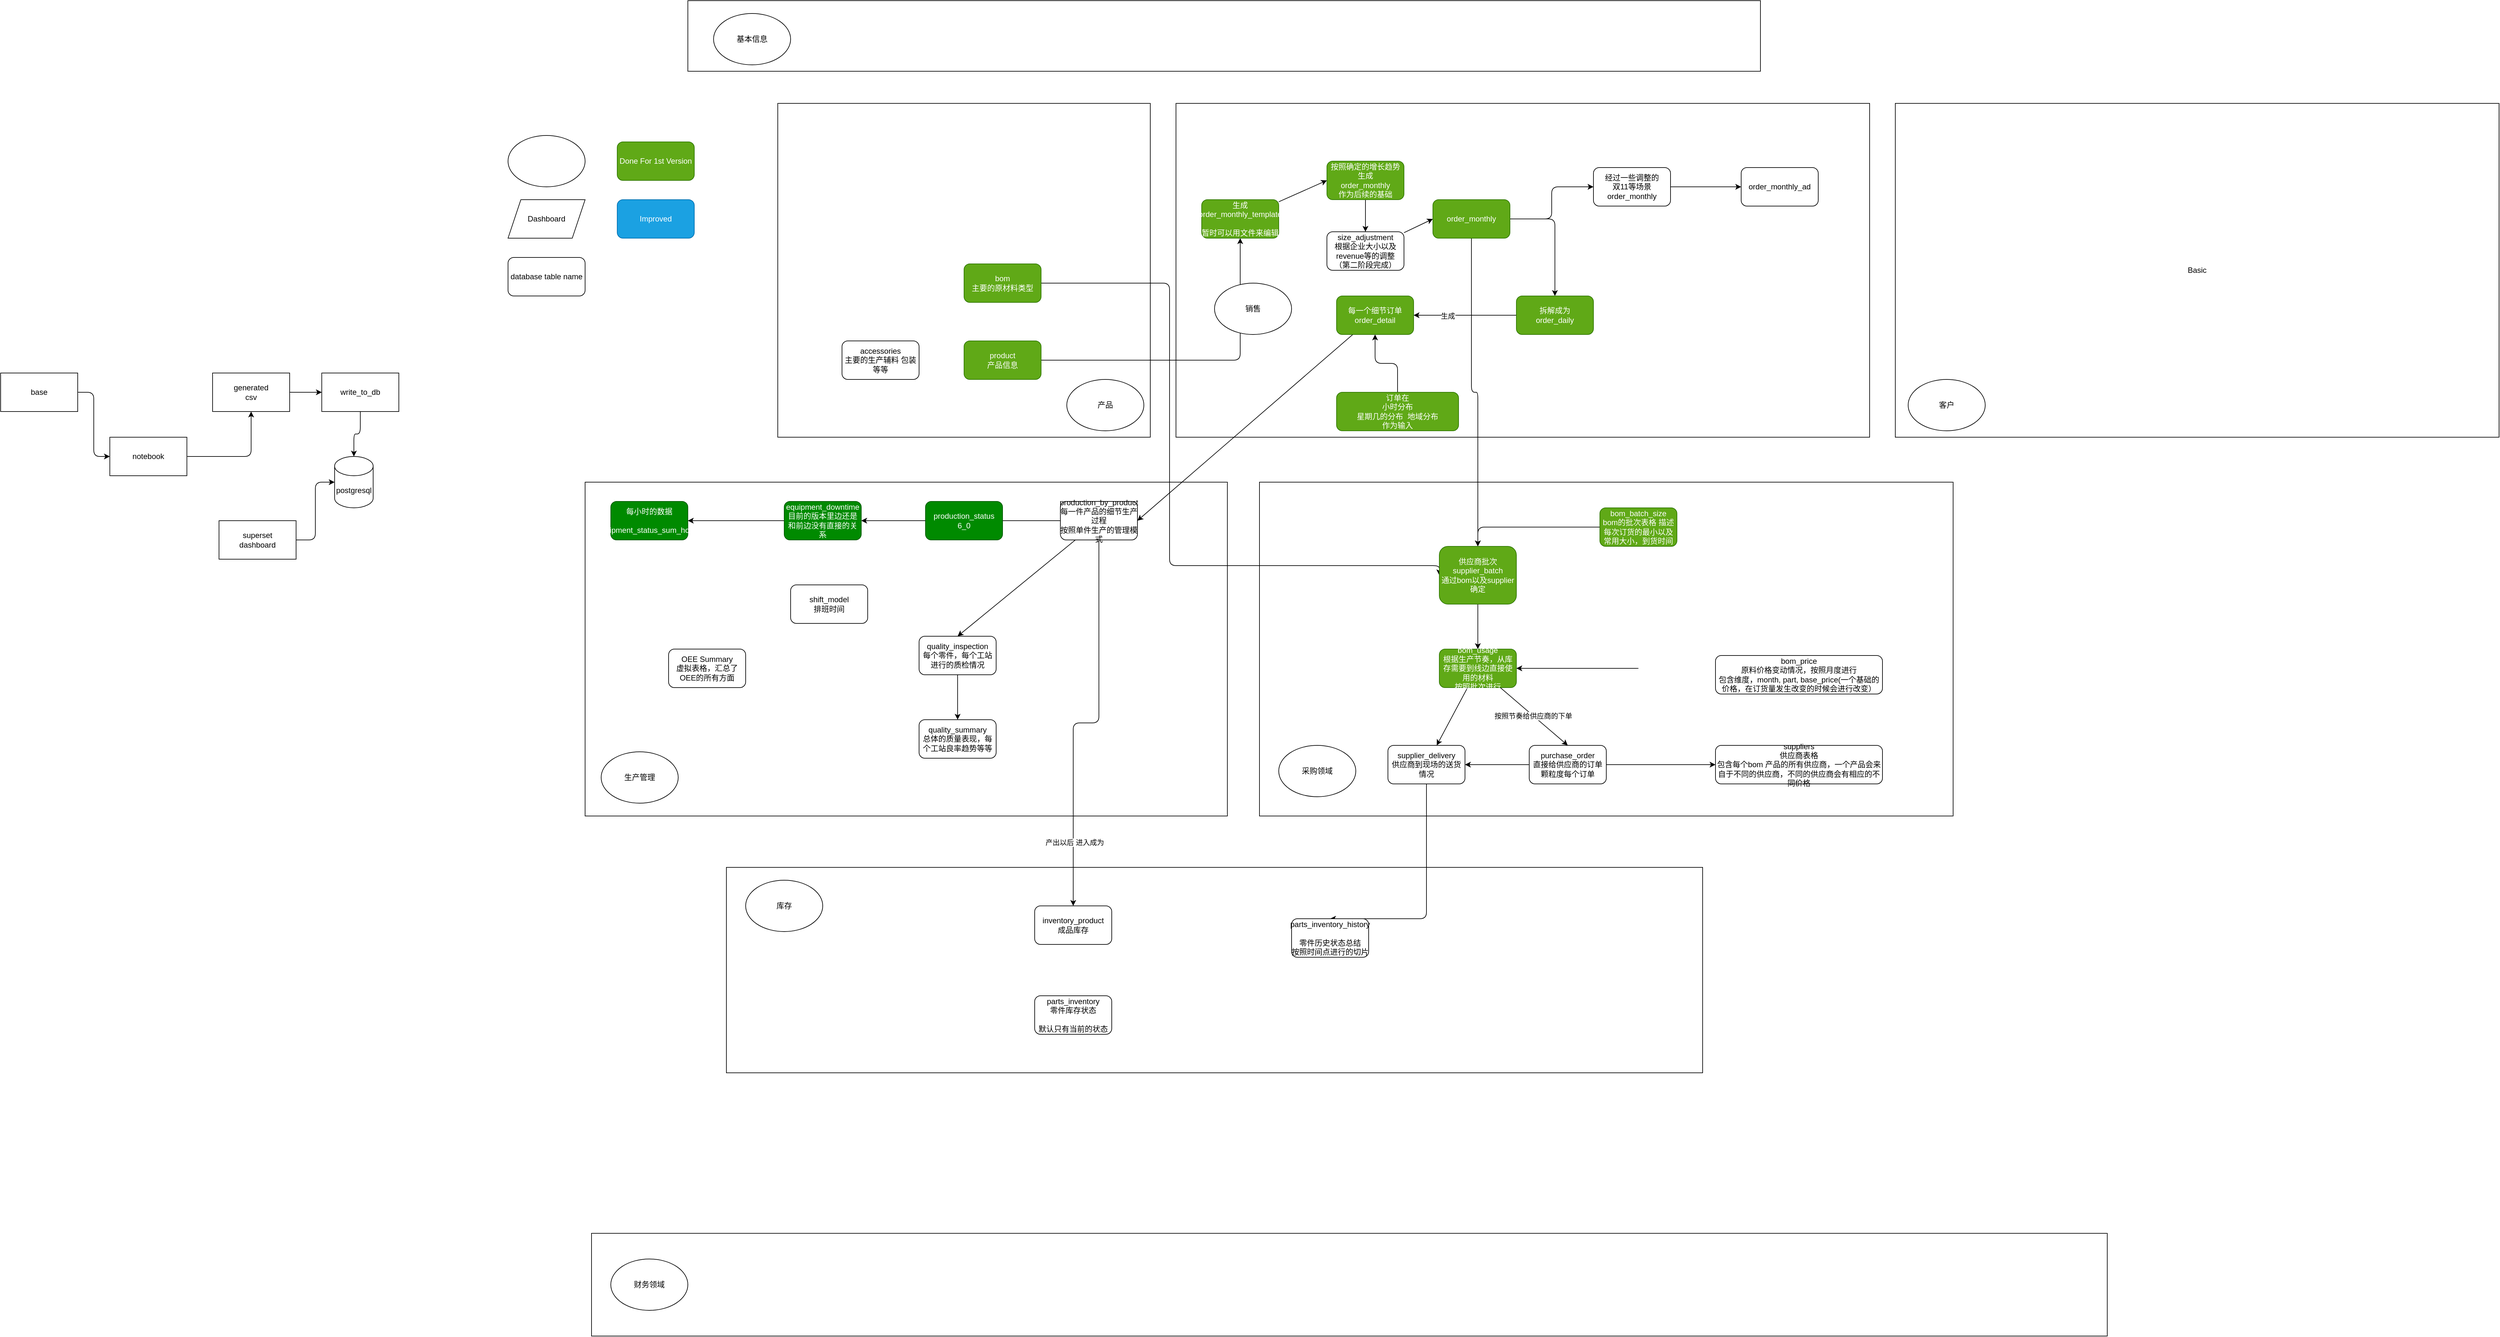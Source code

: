 <mxfile>
    <diagram id="VvcDA4hE2L22VD2zeNjT" name="Page-1">
        <mxGraphModel dx="2669" dy="1627" grid="1" gridSize="10" guides="1" tooltips="1" connect="1" arrows="1" fold="1" page="1" pageScale="1" pageWidth="850" pageHeight="1100" math="0" shadow="0">
            <root>
                <mxCell id="0"/>
                <mxCell id="1" parent="0"/>
                <mxCell id="67" value="" style="rounded=0;whiteSpace=wrap;html=1;" parent="1" vertex="1">
                    <mxGeometry x="-350" y="1200" width="1520" height="320" as="geometry"/>
                </mxCell>
                <mxCell id="62" value="" style="rounded=0;whiteSpace=wrap;html=1;" parent="1" vertex="1">
                    <mxGeometry x="480" y="600" width="1080" height="520" as="geometry"/>
                </mxCell>
                <mxCell id="59" value="" style="rounded=0;whiteSpace=wrap;html=1;" parent="1" vertex="1">
                    <mxGeometry x="-570" y="600" width="1000" height="520" as="geometry"/>
                </mxCell>
                <mxCell id="58" value="" style="rounded=0;whiteSpace=wrap;html=1;" parent="1" vertex="1">
                    <mxGeometry x="350" y="10" width="1080" height="520" as="geometry"/>
                </mxCell>
                <mxCell id="55" value="" style="rounded=0;whiteSpace=wrap;html=1;" parent="1" vertex="1">
                    <mxGeometry x="-270" y="10" width="580" height="520" as="geometry"/>
                </mxCell>
                <mxCell id="54" value="" style="rounded=0;whiteSpace=wrap;html=1;" parent="1" vertex="1">
                    <mxGeometry x="-410" y="-150" width="1670" height="110" as="geometry"/>
                </mxCell>
                <mxCell id="22" style="edgeStyle=none;html=1;entryX=0;entryY=0.5;entryDx=0;entryDy=0;" parent="1" source="7" target="21" edge="1">
                    <mxGeometry relative="1" as="geometry"/>
                </mxCell>
                <mxCell id="7" value="生成&lt;br&gt;order_monthly_template&lt;br&gt;&lt;br&gt;暂时可以用文件来编辑" style="rounded=1;whiteSpace=wrap;html=1;fillColor=#60a917;fontColor=#ffffff;strokeColor=#2D7600;" parent="1" vertex="1">
                    <mxGeometry x="390" y="160" width="120" height="60" as="geometry"/>
                </mxCell>
                <mxCell id="20" style="edgeStyle=orthogonalEdgeStyle;html=1;" parent="1" source="8" target="7" edge="1">
                    <mxGeometry relative="1" as="geometry"/>
                </mxCell>
                <mxCell id="8" value="product&lt;br&gt;产品信息" style="rounded=1;whiteSpace=wrap;html=1;fillColor=#60a917;fontColor=#ffffff;strokeColor=#2D7600;" parent="1" vertex="1">
                    <mxGeometry x="20" y="380" width="120" height="60" as="geometry"/>
                </mxCell>
                <mxCell id="24" style="edgeStyle=none;html=1;entryX=0;entryY=0.5;entryDx=0;entryDy=0;" parent="1" source="9" target="10" edge="1">
                    <mxGeometry relative="1" as="geometry"/>
                </mxCell>
                <mxCell id="9" value="size_adjustment&lt;br&gt;根据企业大小以及revenue等的调整&lt;br&gt;（第二阶段完成）" style="rounded=1;whiteSpace=wrap;html=1;" parent="1" vertex="1">
                    <mxGeometry x="585" y="210" width="120" height="60" as="geometry"/>
                </mxCell>
                <mxCell id="44" style="edgeStyle=orthogonalEdgeStyle;html=1;entryX=0.5;entryY=0;entryDx=0;entryDy=0;" parent="1" source="10" target="16" edge="1">
                    <mxGeometry relative="1" as="geometry"/>
                </mxCell>
                <mxCell id="45" style="edgeStyle=orthogonalEdgeStyle;html=1;entryX=0;entryY=0.5;entryDx=0;entryDy=0;" parent="1" source="10" target="15" edge="1">
                    <mxGeometry relative="1" as="geometry"/>
                </mxCell>
                <mxCell id="77" style="edgeStyle=orthogonalEdgeStyle;html=1;entryX=0.5;entryY=0;entryDx=0;entryDy=0;" parent="1" source="10" target="34" edge="1">
                    <mxGeometry relative="1" as="geometry"/>
                </mxCell>
                <mxCell id="10" value="order_monthly" style="rounded=1;whiteSpace=wrap;html=1;fillColor=#60a917;fontColor=#ffffff;strokeColor=#2D7600;" parent="1" vertex="1">
                    <mxGeometry x="750" y="160" width="120" height="60" as="geometry"/>
                </mxCell>
                <mxCell id="26" style="edgeStyle=none;html=1;entryX=1;entryY=0.5;entryDx=0;entryDy=0;" parent="1" source="11" target="12" edge="1">
                    <mxGeometry relative="1" as="geometry"/>
                </mxCell>
                <mxCell id="11" value="每一个细节订单&lt;br&gt;order_detail" style="rounded=1;whiteSpace=wrap;html=1;fillColor=#60a917;fontColor=#ffffff;strokeColor=#2D7600;" parent="1" vertex="1">
                    <mxGeometry x="600" y="310" width="120" height="60" as="geometry"/>
                </mxCell>
                <mxCell id="27" style="edgeStyle=none;html=1;entryX=1;entryY=0.5;entryDx=0;entryDy=0;startArrow=none;" parent="1" source="50" target="18" edge="1">
                    <mxGeometry relative="1" as="geometry"/>
                </mxCell>
                <mxCell id="28" style="edgeStyle=none;html=1;entryX=0.5;entryY=0;entryDx=0;entryDy=0;" parent="1" source="12" target="19" edge="1">
                    <mxGeometry relative="1" as="geometry"/>
                </mxCell>
                <mxCell id="112" style="edgeStyle=orthogonalEdgeStyle;html=1;entryX=0.5;entryY=0;entryDx=0;entryDy=0;" parent="1" source="12" target="13" edge="1">
                    <mxGeometry relative="1" as="geometry"/>
                </mxCell>
                <mxCell id="113" value="产出以后 进入成为" style="edgeLabel;html=1;align=center;verticalAlign=middle;resizable=0;points=[];" parent="112" vertex="1" connectable="0">
                    <mxGeometry x="0.676" y="2" relative="1" as="geometry">
                        <mxPoint as="offset"/>
                    </mxGeometry>
                </mxCell>
                <mxCell id="12" value="production_by_product&lt;br&gt;每一件产品的细节生产过程&lt;br&gt;按照单件生产的管理模式" style="rounded=1;whiteSpace=wrap;html=1;" parent="1" vertex="1">
                    <mxGeometry x="170" y="630" width="120" height="60" as="geometry"/>
                </mxCell>
                <mxCell id="13" value="inventory_product&lt;br&gt;成品库存" style="rounded=1;whiteSpace=wrap;html=1;" parent="1" vertex="1">
                    <mxGeometry x="130" y="1260" width="120" height="60" as="geometry"/>
                </mxCell>
                <mxCell id="14" value="order_monthly_ad" style="rounded=1;whiteSpace=wrap;html=1;" parent="1" vertex="1">
                    <mxGeometry x="1230" y="110" width="120" height="60" as="geometry"/>
                </mxCell>
                <mxCell id="46" style="edgeStyle=none;html=1;entryX=0;entryY=0.5;entryDx=0;entryDy=0;" parent="1" source="15" target="14" edge="1">
                    <mxGeometry relative="1" as="geometry">
                        <mxPoint x="1210" y="140" as="targetPoint"/>
                    </mxGeometry>
                </mxCell>
                <mxCell id="15" value="经过一些调整的&lt;br&gt;双11等场景&lt;br&gt;order_monthly" style="rounded=1;whiteSpace=wrap;html=1;" parent="1" vertex="1">
                    <mxGeometry x="1000" y="110" width="120" height="60" as="geometry"/>
                </mxCell>
                <mxCell id="47" style="edgeStyle=none;html=1;entryX=1;entryY=0.5;entryDx=0;entryDy=0;" parent="1" source="16" target="11" edge="1">
                    <mxGeometry relative="1" as="geometry"/>
                </mxCell>
                <mxCell id="109" value="生成" style="edgeLabel;html=1;align=center;verticalAlign=middle;resizable=0;points=[];" parent="47" vertex="1" connectable="0">
                    <mxGeometry x="0.339" y="1" relative="1" as="geometry">
                        <mxPoint as="offset"/>
                    </mxGeometry>
                </mxCell>
                <mxCell id="16" value="拆解成为&lt;br&gt;order_daily" style="rounded=1;whiteSpace=wrap;html=1;fillColor=#60a917;fontColor=#ffffff;strokeColor=#2D7600;" parent="1" vertex="1">
                    <mxGeometry x="880" y="310" width="120" height="60" as="geometry"/>
                </mxCell>
                <mxCell id="17" value="accessories&lt;br&gt;主要的生产辅料 包装等等" style="rounded=1;whiteSpace=wrap;html=1;" parent="1" vertex="1">
                    <mxGeometry x="-170" y="380" width="120" height="60" as="geometry"/>
                </mxCell>
                <mxCell id="32" style="edgeStyle=none;html=1;entryX=1;entryY=0.5;entryDx=0;entryDy=0;" parent="1" source="18" target="31" edge="1">
                    <mxGeometry relative="1" as="geometry"/>
                </mxCell>
                <mxCell id="18" value="equipment_downtime&lt;br&gt;目前的版本里边还是和前边没有直接的关系" style="rounded=1;whiteSpace=wrap;html=1;fillColor=#008a00;fontColor=#ffffff;strokeColor=#005700;" parent="1" vertex="1">
                    <mxGeometry x="-260" y="630" width="120" height="60" as="geometry"/>
                </mxCell>
                <mxCell id="101" value="" style="edgeStyle=orthogonalEdgeStyle;html=1;" parent="1" source="19" target="100" edge="1">
                    <mxGeometry relative="1" as="geometry"/>
                </mxCell>
                <mxCell id="19" value="quality_inspection&lt;br&gt;每个零件，每个工站进行的质检情况" style="rounded=1;whiteSpace=wrap;html=1;" parent="1" vertex="1">
                    <mxGeometry x="-50" y="840" width="120" height="60" as="geometry"/>
                </mxCell>
                <mxCell id="23" style="edgeStyle=none;html=1;entryX=0.5;entryY=0;entryDx=0;entryDy=0;" parent="1" source="21" target="9" edge="1">
                    <mxGeometry relative="1" as="geometry"/>
                </mxCell>
                <mxCell id="21" value="按照确定的增长趋势&lt;br&gt;生成&lt;br&gt;order_monthly&lt;br&gt;作为后续的基础" style="rounded=1;whiteSpace=wrap;html=1;fillColor=#60a917;fontColor=#ffffff;strokeColor=#2D7600;" parent="1" vertex="1">
                    <mxGeometry x="585" y="100" width="120" height="60" as="geometry"/>
                </mxCell>
                <mxCell id="78" style="edgeStyle=orthogonalEdgeStyle;html=1;entryX=0;entryY=0.5;entryDx=0;entryDy=0;" parent="1" source="29" target="34" edge="1">
                    <mxGeometry relative="1" as="geometry">
                        <Array as="points">
                            <mxPoint x="340" y="290"/>
                            <mxPoint x="340" y="730"/>
                        </Array>
                    </mxGeometry>
                </mxCell>
                <mxCell id="29" value="bom&lt;br&gt;主要的原材料类型" style="rounded=1;whiteSpace=wrap;html=1;fillColor=#60a917;fontColor=#ffffff;strokeColor=#2D7600;" parent="1" vertex="1">
                    <mxGeometry x="20" y="260" width="120" height="60" as="geometry"/>
                </mxCell>
                <mxCell id="31" value="每小时的数据&lt;br&gt;&lt;br&gt;equipment_status_sum_hourly" style="rounded=1;whiteSpace=wrap;html=1;fillColor=#008a00;fontColor=#ffffff;strokeColor=#005700;" parent="1" vertex="1">
                    <mxGeometry x="-530" y="630" width="120" height="60" as="geometry"/>
                </mxCell>
                <mxCell id="36" value="" style="edgeStyle=none;html=1;" parent="1" source="34" target="37" edge="1">
                    <mxGeometry relative="1" as="geometry"/>
                </mxCell>
                <mxCell id="34" value="供应商批次&lt;br&gt;supplier_batch&lt;br&gt;通过bom以及supplier确定" style="rounded=1;whiteSpace=wrap;html=1;fillColor=#60a917;fontColor=#ffffff;strokeColor=#2D7600;" parent="1" vertex="1">
                    <mxGeometry x="760" y="700" width="120" height="90" as="geometry"/>
                </mxCell>
                <mxCell id="114" style="edgeStyle=orthogonalEdgeStyle;html=1;entryX=0.5;entryY=0;entryDx=0;entryDy=0;" parent="1" source="35" target="99" edge="1">
                    <mxGeometry relative="1" as="geometry">
                        <Array as="points">
                            <mxPoint x="740" y="1280"/>
                        </Array>
                    </mxGeometry>
                </mxCell>
                <mxCell id="35" value="supplier_delivery&lt;br&gt;供应商到现场的送货情况" style="rounded=1;whiteSpace=wrap;html=1;" parent="1" vertex="1">
                    <mxGeometry x="680" y="1010" width="120" height="60" as="geometry"/>
                </mxCell>
                <mxCell id="40" value="" style="edgeStyle=none;html=1;" parent="1" source="37" target="35" edge="1">
                    <mxGeometry relative="1" as="geometry"/>
                </mxCell>
                <mxCell id="42" style="edgeStyle=none;html=1;entryX=0.5;entryY=0;entryDx=0;entryDy=0;" parent="1" source="37" target="41" edge="1">
                    <mxGeometry relative="1" as="geometry"/>
                </mxCell>
                <mxCell id="104" value="按照节奏给供应商的下单" style="edgeLabel;html=1;align=center;verticalAlign=middle;resizable=0;points=[];" parent="42" vertex="1" connectable="0">
                    <mxGeometry x="-0.029" relative="1" as="geometry">
                        <mxPoint as="offset"/>
                    </mxGeometry>
                </mxCell>
                <mxCell id="37" value="bom_usage&lt;br&gt;根据生产节奏，从库存需要到线边直接使用的材料&lt;br&gt;按照批次进行" style="rounded=1;whiteSpace=wrap;html=1;fillColor=#60a917;fontColor=#ffffff;strokeColor=#2D7600;" parent="1" vertex="1">
                    <mxGeometry x="760" y="860" width="120" height="60" as="geometry"/>
                </mxCell>
                <mxCell id="97" style="edgeStyle=orthogonalEdgeStyle;html=1;entryX=0;entryY=0.5;entryDx=0;entryDy=0;" parent="1" source="41" target="96" edge="1">
                    <mxGeometry relative="1" as="geometry"/>
                </mxCell>
                <mxCell id="103" style="edgeStyle=orthogonalEdgeStyle;html=1;entryX=1;entryY=0.5;entryDx=0;entryDy=0;" parent="1" source="41" target="35" edge="1">
                    <mxGeometry relative="1" as="geometry"/>
                </mxCell>
                <mxCell id="41" value="purchase_order&lt;br&gt;直接给供应商的订单&lt;br&gt;颗粒度每个订单" style="rounded=1;whiteSpace=wrap;html=1;" parent="1" vertex="1">
                    <mxGeometry x="900" y="1010" width="120" height="60" as="geometry"/>
                </mxCell>
                <mxCell id="49" style="edgeStyle=none;html=1;entryX=1;entryY=0.5;entryDx=0;entryDy=0;" parent="1" target="37" edge="1">
                    <mxGeometry relative="1" as="geometry">
                        <mxPoint x="1070" y="890" as="sourcePoint"/>
                    </mxGeometry>
                </mxCell>
                <mxCell id="51" value="" style="edgeStyle=none;html=1;entryX=1;entryY=0.5;entryDx=0;entryDy=0;endArrow=none;" parent="1" source="12" target="50" edge="1">
                    <mxGeometry relative="1" as="geometry">
                        <mxPoint x="280" y="660.0" as="sourcePoint"/>
                        <mxPoint x="-140" y="660.0" as="targetPoint"/>
                    </mxGeometry>
                </mxCell>
                <mxCell id="50" value="production_status&lt;br&gt;6_0" style="rounded=1;whiteSpace=wrap;html=1;fillColor=#008a00;fontColor=#ffffff;strokeColor=#005700;" parent="1" vertex="1">
                    <mxGeometry x="-40" y="630" width="120" height="60" as="geometry"/>
                </mxCell>
                <mxCell id="52" value="生产管理" style="ellipse;whiteSpace=wrap;html=1;" parent="1" vertex="1">
                    <mxGeometry x="-545" y="1020" width="120" height="80" as="geometry"/>
                </mxCell>
                <mxCell id="53" value="OEE Summary&lt;br&gt;虚拟表格，汇总了OEE的所有方面" style="rounded=1;whiteSpace=wrap;html=1;" parent="1" vertex="1">
                    <mxGeometry x="-440" y="860" width="120" height="60" as="geometry"/>
                </mxCell>
                <mxCell id="60" value="产品" style="ellipse;whiteSpace=wrap;html=1;" parent="1" vertex="1">
                    <mxGeometry x="180" y="440" width="120" height="80" as="geometry"/>
                </mxCell>
                <mxCell id="61" value="基本信息" style="ellipse;whiteSpace=wrap;html=1;" parent="1" vertex="1">
                    <mxGeometry x="-370" y="-130" width="120" height="80" as="geometry"/>
                </mxCell>
                <mxCell id="63" value="销售" style="ellipse;whiteSpace=wrap;html=1;" parent="1" vertex="1">
                    <mxGeometry x="410" y="290" width="120" height="80" as="geometry"/>
                </mxCell>
                <mxCell id="64" value="采购领域" style="ellipse;whiteSpace=wrap;html=1;" parent="1" vertex="1">
                    <mxGeometry x="510" y="1010" width="120" height="80" as="geometry"/>
                </mxCell>
                <mxCell id="65" value="Basic" style="rounded=0;whiteSpace=wrap;html=1;" parent="1" vertex="1">
                    <mxGeometry x="1470" y="10" width="940" height="520" as="geometry"/>
                </mxCell>
                <mxCell id="66" value="客户" style="ellipse;whiteSpace=wrap;html=1;" parent="1" vertex="1">
                    <mxGeometry x="1490" y="440" width="120" height="80" as="geometry"/>
                </mxCell>
                <mxCell id="69" value="库存" style="ellipse;whiteSpace=wrap;html=1;" parent="1" vertex="1">
                    <mxGeometry x="-320" y="1220" width="120" height="80" as="geometry"/>
                </mxCell>
                <mxCell id="72" value="Dashboard" style="shape=parallelogram;perimeter=parallelogramPerimeter;whiteSpace=wrap;html=1;fixedSize=1;" parent="1" vertex="1">
                    <mxGeometry x="-690" y="160" width="120" height="60" as="geometry"/>
                </mxCell>
                <mxCell id="73" value="database table name" style="rounded=1;whiteSpace=wrap;html=1;" parent="1" vertex="1">
                    <mxGeometry x="-690" y="250" width="120" height="60" as="geometry"/>
                </mxCell>
                <mxCell id="74" value="" style="ellipse;whiteSpace=wrap;html=1;" parent="1" vertex="1">
                    <mxGeometry x="-690" y="60" width="120" height="80" as="geometry"/>
                </mxCell>
                <mxCell id="75" value="Done For 1st Version" style="rounded=1;whiteSpace=wrap;html=1;fillColor=#60a917;fontColor=#ffffff;strokeColor=#2D7600;" parent="1" vertex="1">
                    <mxGeometry x="-520" y="70" width="120" height="60" as="geometry"/>
                </mxCell>
                <mxCell id="76" value="Improved" style="rounded=1;whiteSpace=wrap;html=1;fillColor=#1ba1e2;fontColor=#ffffff;strokeColor=#006EAF;" parent="1" vertex="1">
                    <mxGeometry x="-520" y="160" width="120" height="60" as="geometry"/>
                </mxCell>
                <mxCell id="79" value="" style="rounded=0;whiteSpace=wrap;html=1;" parent="1" vertex="1">
                    <mxGeometry x="-560" y="1770" width="2360" height="160" as="geometry"/>
                </mxCell>
                <mxCell id="80" value="财务领域" style="ellipse;whiteSpace=wrap;html=1;" parent="1" vertex="1">
                    <mxGeometry x="-530" y="1810" width="120" height="80" as="geometry"/>
                </mxCell>
                <mxCell id="84" style="edgeStyle=orthogonalEdgeStyle;html=1;entryX=0;entryY=0.5;entryDx=0;entryDy=0;" parent="1" source="81" target="83" edge="1">
                    <mxGeometry relative="1" as="geometry"/>
                </mxCell>
                <mxCell id="81" value="base" style="rounded=0;whiteSpace=wrap;html=1;" parent="1" vertex="1">
                    <mxGeometry x="-1480" y="430" width="120" height="60" as="geometry"/>
                </mxCell>
                <mxCell id="87" style="edgeStyle=orthogonalEdgeStyle;html=1;" parent="1" source="82" target="86" edge="1">
                    <mxGeometry relative="1" as="geometry"/>
                </mxCell>
                <mxCell id="82" value="generated&lt;br&gt;csv" style="rounded=0;whiteSpace=wrap;html=1;" parent="1" vertex="1">
                    <mxGeometry x="-1150" y="430" width="120" height="60" as="geometry"/>
                </mxCell>
                <mxCell id="85" style="edgeStyle=orthogonalEdgeStyle;html=1;entryX=0.5;entryY=1;entryDx=0;entryDy=0;" parent="1" source="83" target="82" edge="1">
                    <mxGeometry relative="1" as="geometry"/>
                </mxCell>
                <mxCell id="83" value="notebook" style="rounded=0;whiteSpace=wrap;html=1;" parent="1" vertex="1">
                    <mxGeometry x="-1310" y="530" width="120" height="60" as="geometry"/>
                </mxCell>
                <mxCell id="90" style="edgeStyle=orthogonalEdgeStyle;html=1;" parent="1" source="86" target="89" edge="1">
                    <mxGeometry relative="1" as="geometry"/>
                </mxCell>
                <mxCell id="86" value="write_to_db" style="rounded=0;whiteSpace=wrap;html=1;" parent="1" vertex="1">
                    <mxGeometry x="-980" y="430" width="120" height="60" as="geometry"/>
                </mxCell>
                <mxCell id="89" value="postgresql" style="shape=cylinder3;whiteSpace=wrap;html=1;boundedLbl=1;backgroundOutline=1;size=15;" parent="1" vertex="1">
                    <mxGeometry x="-960" y="560" width="60" height="80" as="geometry"/>
                </mxCell>
                <mxCell id="92" style="edgeStyle=orthogonalEdgeStyle;html=1;entryX=0;entryY=0.5;entryDx=0;entryDy=0;entryPerimeter=0;" parent="1" source="91" target="89" edge="1">
                    <mxGeometry relative="1" as="geometry"/>
                </mxCell>
                <mxCell id="91" value="superset&lt;br&gt;dashboard" style="rounded=0;whiteSpace=wrap;html=1;" parent="1" vertex="1">
                    <mxGeometry x="-1140" y="660" width="120" height="60" as="geometry"/>
                </mxCell>
                <mxCell id="95" style="edgeStyle=orthogonalEdgeStyle;html=1;entryX=0.5;entryY=0;entryDx=0;entryDy=0;" parent="1" source="93" target="34" edge="1">
                    <mxGeometry relative="1" as="geometry"/>
                </mxCell>
                <mxCell id="93" value="bom_batch_size&lt;br&gt;bom的批次表格 描述每次订货的最小以及常用大小，到货时间" style="rounded=1;whiteSpace=wrap;html=1;fillColor=#60a917;fontColor=#ffffff;strokeColor=#2D7600;" parent="1" vertex="1">
                    <mxGeometry x="1010" y="640" width="120" height="60" as="geometry"/>
                </mxCell>
                <mxCell id="96" value="suppliers&lt;br&gt;供应商表格&lt;br&gt;包含每个bom 产品的所有供应商，一个产品会来自于不同的供应商，不同的供应商会有相应的不同价格" style="rounded=1;whiteSpace=wrap;html=1;" parent="1" vertex="1">
                    <mxGeometry x="1190" y="1010" width="260" height="60" as="geometry"/>
                </mxCell>
                <mxCell id="98" value="parts_inventory&lt;br&gt;零件库存状态&lt;br&gt;&lt;br&gt;默认只有当前的状态" style="rounded=1;whiteSpace=wrap;html=1;" parent="1" vertex="1">
                    <mxGeometry x="130" y="1400" width="120" height="60" as="geometry"/>
                </mxCell>
                <mxCell id="99" value="parts_inventory_history&lt;br&gt;&lt;br&gt;零件历史状态总结&lt;br&gt;按照时间点进行的切片" style="rounded=1;whiteSpace=wrap;html=1;" parent="1" vertex="1">
                    <mxGeometry x="530" y="1280" width="120" height="60" as="geometry"/>
                </mxCell>
                <mxCell id="100" value="quality_summary&lt;br&gt;总体的质量表现，每个工站良率趋势等等" style="rounded=1;whiteSpace=wrap;html=1;" parent="1" vertex="1">
                    <mxGeometry x="-50" y="970" width="120" height="60" as="geometry"/>
                </mxCell>
                <mxCell id="105" value="bom_price&lt;br&gt;原料价格变动情况，按照月度进行&lt;br&gt;包含维度，month, part, base_price(一个基础的价格，在订货量发生改变的时候会进行改变）" style="rounded=1;whiteSpace=wrap;html=1;" parent="1" vertex="1">
                    <mxGeometry x="1190" y="870" width="260" height="60" as="geometry"/>
                </mxCell>
                <mxCell id="107" value="shift_model&lt;br&gt;排班时间" style="rounded=1;whiteSpace=wrap;html=1;" parent="1" vertex="1">
                    <mxGeometry x="-250" y="760" width="120" height="60" as="geometry"/>
                </mxCell>
                <mxCell id="111" style="edgeStyle=orthogonalEdgeStyle;html=1;entryX=0.5;entryY=1;entryDx=0;entryDy=0;" parent="1" source="110" target="11" edge="1">
                    <mxGeometry relative="1" as="geometry"/>
                </mxCell>
                <mxCell id="110" value="订单在&lt;br&gt;小时分布&lt;br&gt;星期几的分布&amp;nbsp; 地域分布&lt;br&gt;作为输入" style="rounded=1;whiteSpace=wrap;html=1;fillColor=#60a917;fontColor=#ffffff;strokeColor=#2D7600;" parent="1" vertex="1">
                    <mxGeometry x="600" y="460" width="190" height="60" as="geometry"/>
                </mxCell>
            </root>
        </mxGraphModel>
    </diagram>
</mxfile>